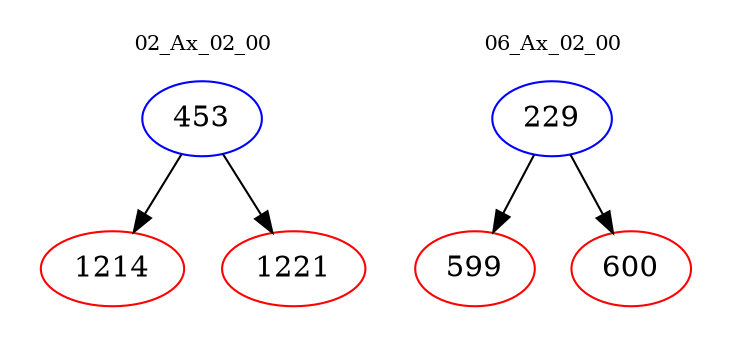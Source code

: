 digraph{
subgraph cluster_0 {
color = white
label = "02_Ax_02_00";
fontsize=10;
T0_453 [label="453", color="blue"]
T0_453 -> T0_1214 [color="black"]
T0_1214 [label="1214", color="red"]
T0_453 -> T0_1221 [color="black"]
T0_1221 [label="1221", color="red"]
}
subgraph cluster_1 {
color = white
label = "06_Ax_02_00";
fontsize=10;
T1_229 [label="229", color="blue"]
T1_229 -> T1_599 [color="black"]
T1_599 [label="599", color="red"]
T1_229 -> T1_600 [color="black"]
T1_600 [label="600", color="red"]
}
}
